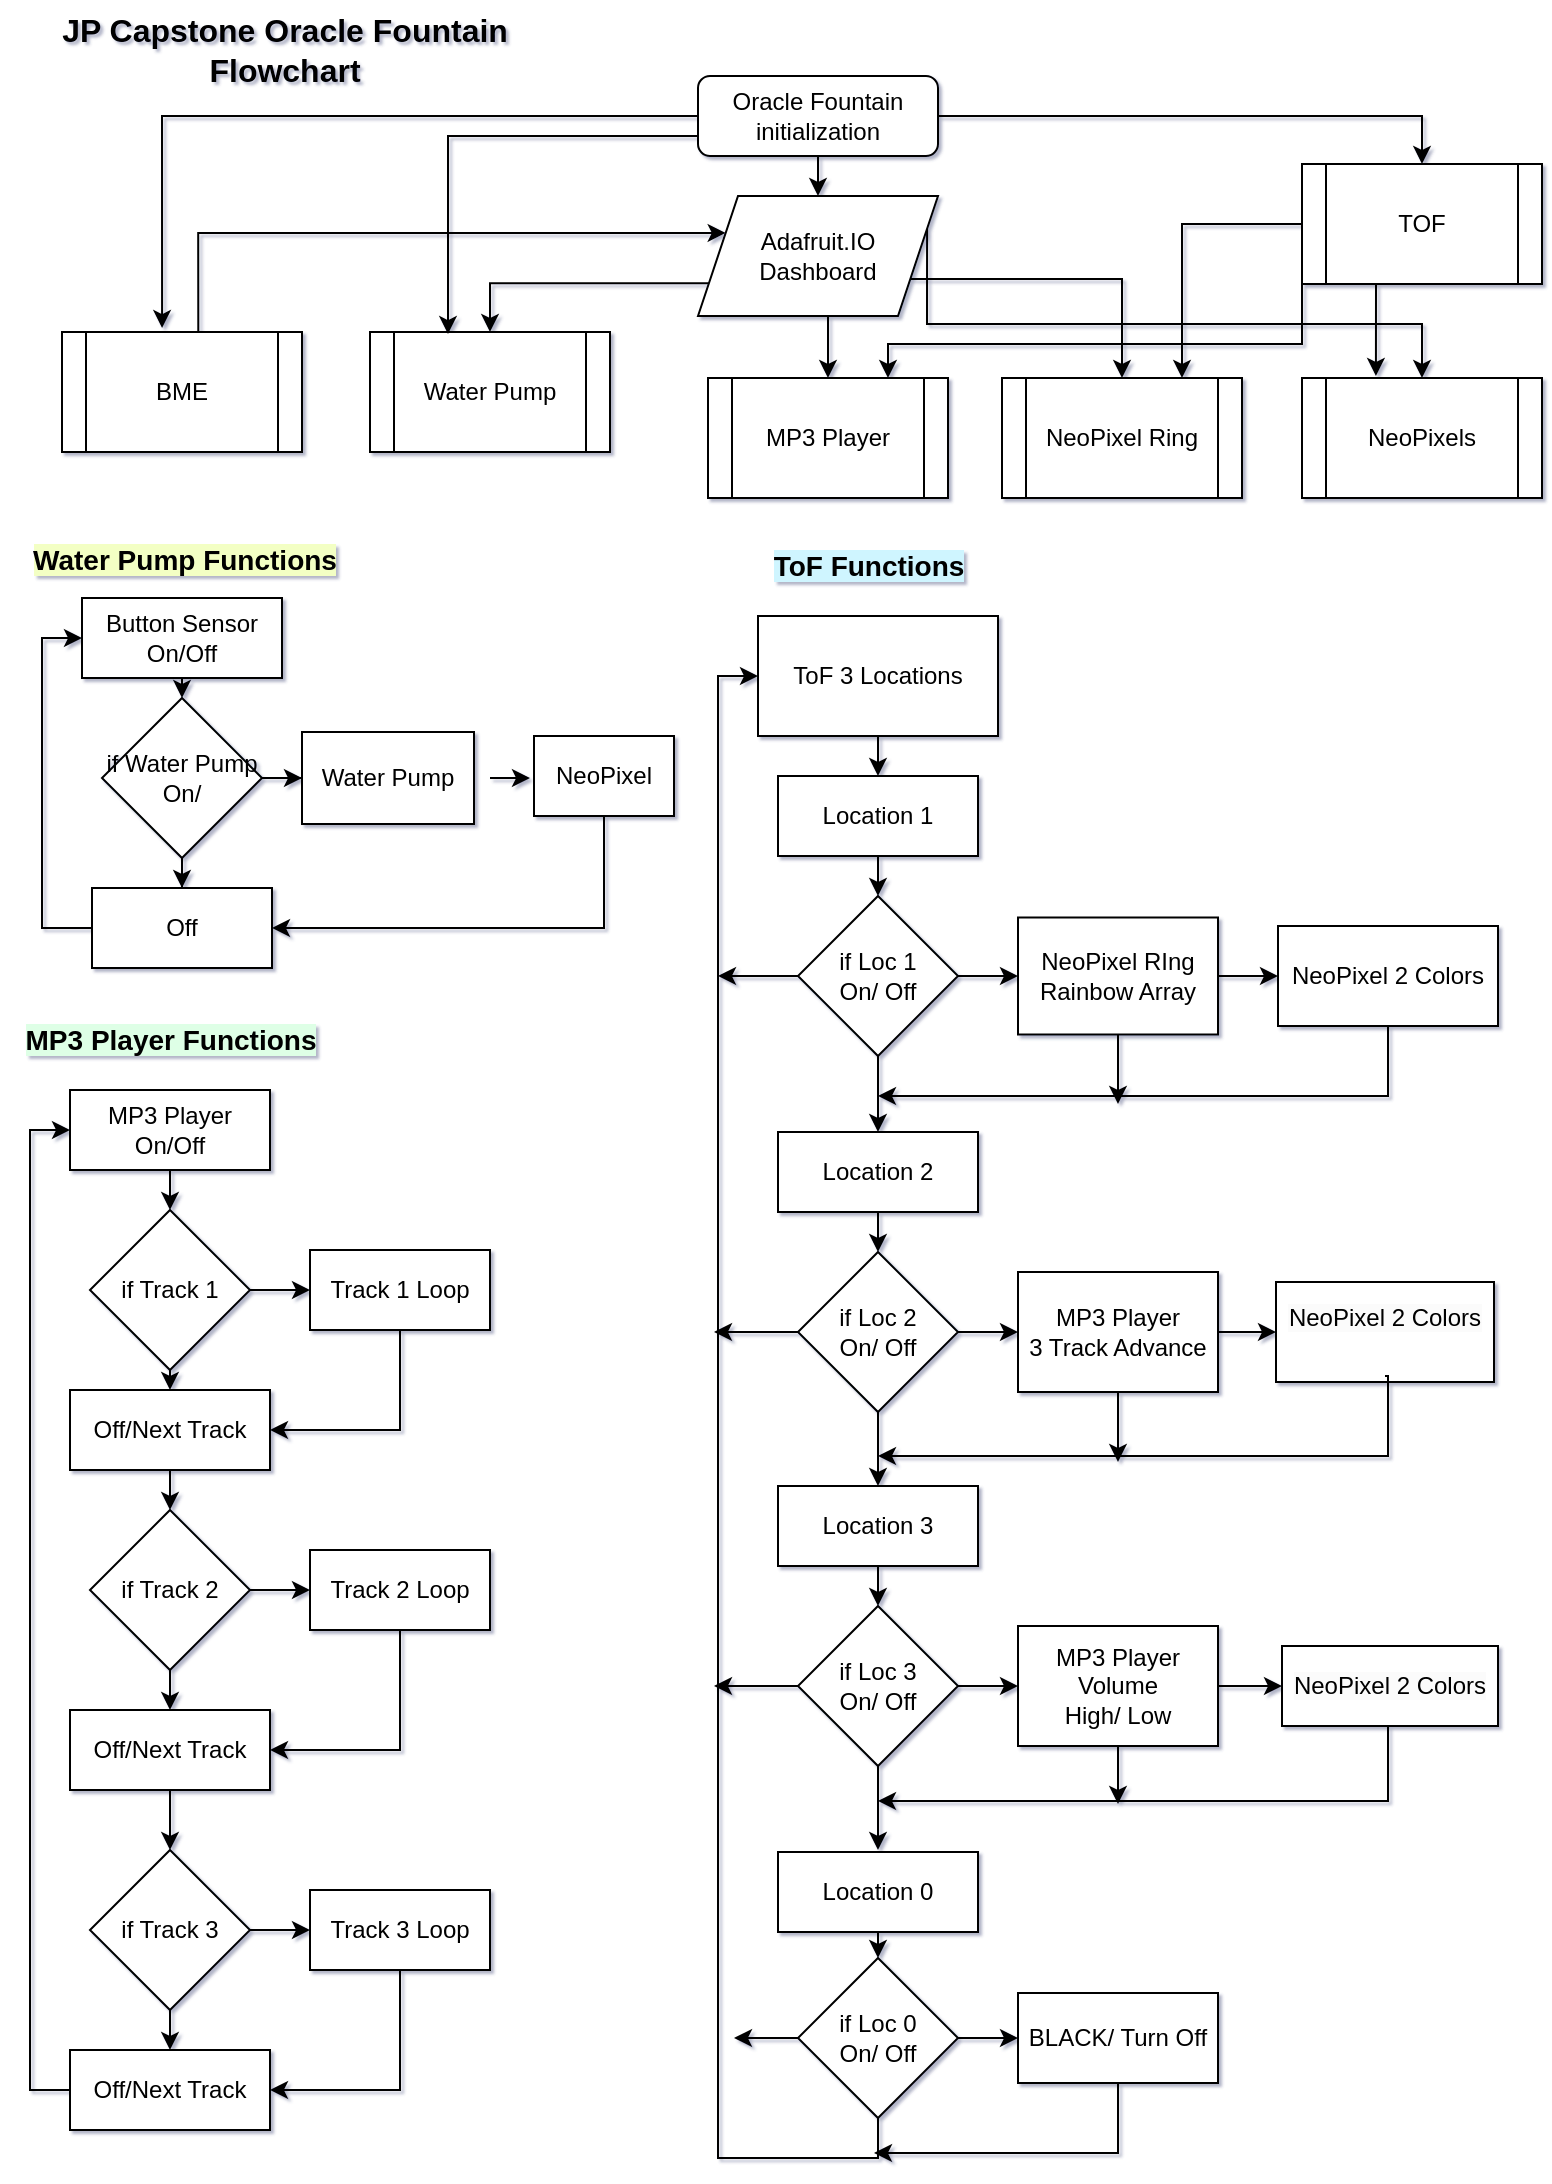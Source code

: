 <mxfile version="24.3.1" type="device">
  <diagram id="C5RBs43oDa-KdzZeNtuy" name="Page-1">
    <mxGraphModel dx="2924" dy="1132" grid="1" gridSize="10" guides="1" tooltips="1" connect="1" arrows="1" fold="1" page="1" pageScale="1" pageWidth="850" pageHeight="1100" background="#ffffff" math="0" shadow="1">
      <root>
        <mxCell id="WIyWlLk6GJQsqaUBKTNV-0" />
        <mxCell id="WIyWlLk6GJQsqaUBKTNV-1" parent="WIyWlLk6GJQsqaUBKTNV-0" />
        <mxCell id="zZXuxp5TPqjDqfFJJy-F-10" style="edgeStyle=orthogonalEdgeStyle;rounded=0;orthogonalLoop=1;jettySize=auto;html=1;exitX=0.5;exitY=1;exitDx=0;exitDy=0;entryX=0.5;entryY=0;entryDx=0;entryDy=0;" parent="WIyWlLk6GJQsqaUBKTNV-1" source="WIyWlLk6GJQsqaUBKTNV-3" target="zZXuxp5TPqjDqfFJJy-F-9" edge="1">
          <mxGeometry relative="1" as="geometry" />
        </mxCell>
        <mxCell id="zZXuxp5TPqjDqfFJJy-F-19" style="edgeStyle=orthogonalEdgeStyle;rounded=0;orthogonalLoop=1;jettySize=auto;html=1;exitX=1;exitY=0.5;exitDx=0;exitDy=0;entryX=0.5;entryY=0;entryDx=0;entryDy=0;" parent="WIyWlLk6GJQsqaUBKTNV-1" source="WIyWlLk6GJQsqaUBKTNV-3" target="zZXuxp5TPqjDqfFJJy-F-18" edge="1">
          <mxGeometry relative="1" as="geometry" />
        </mxCell>
        <mxCell id="WIyWlLk6GJQsqaUBKTNV-3" value="Oracle Fountain&lt;div&gt;initialization&lt;/div&gt;" style="rounded=1;whiteSpace=wrap;html=1;fontSize=12;glass=0;strokeWidth=1;shadow=0;" parent="WIyWlLk6GJQsqaUBKTNV-1" vertex="1">
          <mxGeometry x="-198" y="46" width="120" height="40" as="geometry" />
        </mxCell>
        <mxCell id="zZXuxp5TPqjDqfFJJy-F-0" value="BME" style="shape=process;whiteSpace=wrap;html=1;backgroundOutline=1;" parent="WIyWlLk6GJQsqaUBKTNV-1" vertex="1">
          <mxGeometry x="-516" y="174" width="120" height="60" as="geometry" />
        </mxCell>
        <mxCell id="zZXuxp5TPqjDqfFJJy-F-1" value="Water Pump" style="shape=process;whiteSpace=wrap;html=1;backgroundOutline=1;" parent="WIyWlLk6GJQsqaUBKTNV-1" vertex="1">
          <mxGeometry x="-362" y="174" width="120" height="60" as="geometry" />
        </mxCell>
        <mxCell id="zZXuxp5TPqjDqfFJJy-F-2" value="MP3 Player" style="shape=process;whiteSpace=wrap;html=1;backgroundOutline=1;" parent="WIyWlLk6GJQsqaUBKTNV-1" vertex="1">
          <mxGeometry x="-193" y="197" width="120" height="60" as="geometry" />
        </mxCell>
        <mxCell id="zZXuxp5TPqjDqfFJJy-F-3" value="NeoPixels" style="shape=process;whiteSpace=wrap;html=1;backgroundOutline=1;" parent="WIyWlLk6GJQsqaUBKTNV-1" vertex="1">
          <mxGeometry x="104" y="197" width="120" height="60" as="geometry" />
        </mxCell>
        <mxCell id="zZXuxp5TPqjDqfFJJy-F-27" style="edgeStyle=orthogonalEdgeStyle;rounded=0;orthogonalLoop=1;jettySize=auto;html=1;exitX=0;exitY=0.75;exitDx=0;exitDy=0;entryX=0.5;entryY=0;entryDx=0;entryDy=0;" parent="WIyWlLk6GJQsqaUBKTNV-1" source="zZXuxp5TPqjDqfFJJy-F-9" target="zZXuxp5TPqjDqfFJJy-F-1" edge="1">
          <mxGeometry relative="1" as="geometry" />
        </mxCell>
        <mxCell id="zZXuxp5TPqjDqfFJJy-F-28" style="edgeStyle=orthogonalEdgeStyle;rounded=0;orthogonalLoop=1;jettySize=auto;html=1;exitX=0.25;exitY=1;exitDx=0;exitDy=0;" parent="WIyWlLk6GJQsqaUBKTNV-1" source="zZXuxp5TPqjDqfFJJy-F-9" target="zZXuxp5TPqjDqfFJJy-F-2" edge="1">
          <mxGeometry relative="1" as="geometry">
            <Array as="points">
              <mxPoint x="-133" y="150" />
            </Array>
          </mxGeometry>
        </mxCell>
        <mxCell id="zZXuxp5TPqjDqfFJJy-F-41" style="edgeStyle=orthogonalEdgeStyle;rounded=0;orthogonalLoop=1;jettySize=auto;html=1;exitX=1;exitY=0.75;exitDx=0;exitDy=0;" parent="WIyWlLk6GJQsqaUBKTNV-1" source="zZXuxp5TPqjDqfFJJy-F-9" target="zZXuxp5TPqjDqfFJJy-F-26" edge="1">
          <mxGeometry relative="1" as="geometry">
            <Array as="points">
              <mxPoint x="14" y="148" />
            </Array>
          </mxGeometry>
        </mxCell>
        <mxCell id="57Am_mR-K1hhPAoeaSuD-19" style="edgeStyle=orthogonalEdgeStyle;rounded=0;orthogonalLoop=1;jettySize=auto;html=1;exitX=1;exitY=0.25;exitDx=0;exitDy=0;entryX=0.5;entryY=0;entryDx=0;entryDy=0;" parent="WIyWlLk6GJQsqaUBKTNV-1" source="zZXuxp5TPqjDqfFJJy-F-9" target="zZXuxp5TPqjDqfFJJy-F-3" edge="1">
          <mxGeometry relative="1" as="geometry">
            <Array as="points">
              <mxPoint x="-83" y="170" />
              <mxPoint x="164" y="170" />
            </Array>
          </mxGeometry>
        </mxCell>
        <mxCell id="zZXuxp5TPqjDqfFJJy-F-9" value="Adafruit.IO Dashboard" style="shape=parallelogram;perimeter=parallelogramPerimeter;whiteSpace=wrap;html=1;fixedSize=1;" parent="WIyWlLk6GJQsqaUBKTNV-1" vertex="1">
          <mxGeometry x="-198" y="106" width="120" height="60" as="geometry" />
        </mxCell>
        <mxCell id="zZXuxp5TPqjDqfFJJy-F-42" style="edgeStyle=orthogonalEdgeStyle;rounded=0;orthogonalLoop=1;jettySize=auto;html=1;exitX=0;exitY=0.5;exitDx=0;exitDy=0;entryX=0.75;entryY=0;entryDx=0;entryDy=0;" parent="WIyWlLk6GJQsqaUBKTNV-1" source="zZXuxp5TPqjDqfFJJy-F-18" target="zZXuxp5TPqjDqfFJJy-F-26" edge="1">
          <mxGeometry relative="1" as="geometry" />
        </mxCell>
        <mxCell id="zZXuxp5TPqjDqfFJJy-F-43" style="edgeStyle=orthogonalEdgeStyle;rounded=0;orthogonalLoop=1;jettySize=auto;html=1;exitX=0;exitY=0.75;exitDx=0;exitDy=0;entryX=0.75;entryY=0;entryDx=0;entryDy=0;" parent="WIyWlLk6GJQsqaUBKTNV-1" source="zZXuxp5TPqjDqfFJJy-F-18" target="zZXuxp5TPqjDqfFJJy-F-2" edge="1">
          <mxGeometry relative="1" as="geometry">
            <Array as="points">
              <mxPoint x="104" y="180" />
              <mxPoint x="-103" y="180" />
            </Array>
          </mxGeometry>
        </mxCell>
        <mxCell id="zZXuxp5TPqjDqfFJJy-F-18" value="TOF" style="shape=process;whiteSpace=wrap;html=1;backgroundOutline=1;" parent="WIyWlLk6GJQsqaUBKTNV-1" vertex="1">
          <mxGeometry x="104" y="90" width="120" height="60" as="geometry" />
        </mxCell>
        <mxCell id="zZXuxp5TPqjDqfFJJy-F-32" style="edgeStyle=orthogonalEdgeStyle;rounded=0;orthogonalLoop=1;jettySize=auto;html=1;exitX=0.5;exitY=1;exitDx=0;exitDy=0;" parent="WIyWlLk6GJQsqaUBKTNV-1" source="zZXuxp5TPqjDqfFJJy-F-25" target="zZXuxp5TPqjDqfFJJy-F-33" edge="1">
          <mxGeometry relative="1" as="geometry">
            <mxPoint x="-456" y="457" as="targetPoint" />
          </mxGeometry>
        </mxCell>
        <mxCell id="zZXuxp5TPqjDqfFJJy-F-25" value="if Water Pump On/" style="rhombus;whiteSpace=wrap;html=1;" parent="WIyWlLk6GJQsqaUBKTNV-1" vertex="1">
          <mxGeometry x="-496" y="357" width="80" height="80" as="geometry" />
        </mxCell>
        <mxCell id="zZXuxp5TPqjDqfFJJy-F-26" value="NeoPixel Ring" style="shape=process;whiteSpace=wrap;html=1;backgroundOutline=1;" parent="WIyWlLk6GJQsqaUBKTNV-1" vertex="1">
          <mxGeometry x="-46" y="197" width="120" height="60" as="geometry" />
        </mxCell>
        <mxCell id="zZXuxp5TPqjDqfFJJy-F-39" style="edgeStyle=orthogonalEdgeStyle;rounded=0;orthogonalLoop=1;jettySize=auto;html=1;exitX=0;exitY=0.5;exitDx=0;exitDy=0;entryX=0;entryY=0.5;entryDx=0;entryDy=0;" parent="WIyWlLk6GJQsqaUBKTNV-1" source="zZXuxp5TPqjDqfFJJy-F-33" target="zZXuxp5TPqjDqfFJJy-F-37" edge="1">
          <mxGeometry relative="1" as="geometry" />
        </mxCell>
        <mxCell id="zZXuxp5TPqjDqfFJJy-F-33" value="Off" style="rounded=0;whiteSpace=wrap;html=1;" parent="WIyWlLk6GJQsqaUBKTNV-1" vertex="1">
          <mxGeometry x="-501" y="452" width="90" height="40" as="geometry" />
        </mxCell>
        <mxCell id="zZXuxp5TPqjDqfFJJy-F-36" style="edgeStyle=orthogonalEdgeStyle;rounded=0;orthogonalLoop=1;jettySize=auto;html=1;exitX=0.5;exitY=1;exitDx=0;exitDy=0;entryX=1;entryY=0.5;entryDx=0;entryDy=0;" parent="WIyWlLk6GJQsqaUBKTNV-1" source="zZXuxp5TPqjDqfFJJy-F-35" target="zZXuxp5TPqjDqfFJJy-F-33" edge="1">
          <mxGeometry relative="1" as="geometry" />
        </mxCell>
        <mxCell id="zZXuxp5TPqjDqfFJJy-F-35" value="NeoPixel" style="rounded=0;whiteSpace=wrap;html=1;" parent="WIyWlLk6GJQsqaUBKTNV-1" vertex="1">
          <mxGeometry x="-280" y="376" width="70" height="40" as="geometry" />
        </mxCell>
        <mxCell id="zZXuxp5TPqjDqfFJJy-F-38" style="edgeStyle=orthogonalEdgeStyle;rounded=0;orthogonalLoop=1;jettySize=auto;html=1;exitX=0.5;exitY=1;exitDx=0;exitDy=0;entryX=0.5;entryY=0;entryDx=0;entryDy=0;" parent="WIyWlLk6GJQsqaUBKTNV-1" source="zZXuxp5TPqjDqfFJJy-F-37" target="zZXuxp5TPqjDqfFJJy-F-25" edge="1">
          <mxGeometry relative="1" as="geometry" />
        </mxCell>
        <mxCell id="zZXuxp5TPqjDqfFJJy-F-37" value="Button Sensor&lt;div&gt;On/Off&lt;/div&gt;" style="rounded=0;whiteSpace=wrap;html=1;" parent="WIyWlLk6GJQsqaUBKTNV-1" vertex="1">
          <mxGeometry x="-506" y="307" width="100" height="40" as="geometry" />
        </mxCell>
        <mxCell id="zZXuxp5TPqjDqfFJJy-F-40" style="edgeStyle=orthogonalEdgeStyle;rounded=0;orthogonalLoop=1;jettySize=auto;html=1;exitX=0.75;exitY=1;exitDx=0;exitDy=0;entryX=0.308;entryY=-0.017;entryDx=0;entryDy=0;entryPerimeter=0;" parent="WIyWlLk6GJQsqaUBKTNV-1" source="zZXuxp5TPqjDqfFJJy-F-18" target="zZXuxp5TPqjDqfFJJy-F-3" edge="1">
          <mxGeometry relative="1" as="geometry">
            <Array as="points">
              <mxPoint x="141" y="150" />
            </Array>
          </mxGeometry>
        </mxCell>
        <mxCell id="zZXuxp5TPqjDqfFJJy-F-52" style="edgeStyle=orthogonalEdgeStyle;rounded=0;orthogonalLoop=1;jettySize=auto;html=1;exitX=0.5;exitY=1;exitDx=0;exitDy=0;entryX=0.5;entryY=0;entryDx=0;entryDy=0;" parent="WIyWlLk6GJQsqaUBKTNV-1" source="zZXuxp5TPqjDqfFJJy-F-44" target="zZXuxp5TPqjDqfFJJy-F-45" edge="1">
          <mxGeometry relative="1" as="geometry" />
        </mxCell>
        <mxCell id="zZXuxp5TPqjDqfFJJy-F-44" value="MP3 Player&lt;div&gt;On/Off&lt;/div&gt;" style="rounded=0;whiteSpace=wrap;html=1;" parent="WIyWlLk6GJQsqaUBKTNV-1" vertex="1">
          <mxGeometry x="-512" y="553" width="100" height="40" as="geometry" />
        </mxCell>
        <mxCell id="zZXuxp5TPqjDqfFJJy-F-53" style="edgeStyle=orthogonalEdgeStyle;rounded=0;orthogonalLoop=1;jettySize=auto;html=1;exitX=1;exitY=0.5;exitDx=0;exitDy=0;entryX=0;entryY=0.5;entryDx=0;entryDy=0;" parent="WIyWlLk6GJQsqaUBKTNV-1" source="zZXuxp5TPqjDqfFJJy-F-45" target="zZXuxp5TPqjDqfFJJy-F-47" edge="1">
          <mxGeometry relative="1" as="geometry" />
        </mxCell>
        <mxCell id="zZXuxp5TPqjDqfFJJy-F-55" style="edgeStyle=orthogonalEdgeStyle;rounded=0;orthogonalLoop=1;jettySize=auto;html=1;exitX=0.5;exitY=1;exitDx=0;exitDy=0;entryX=0.5;entryY=0;entryDx=0;entryDy=0;" parent="WIyWlLk6GJQsqaUBKTNV-1" source="zZXuxp5TPqjDqfFJJy-F-45" target="zZXuxp5TPqjDqfFJJy-F-50" edge="1">
          <mxGeometry relative="1" as="geometry" />
        </mxCell>
        <mxCell id="zZXuxp5TPqjDqfFJJy-F-45" value="if Track 1" style="rhombus;whiteSpace=wrap;html=1;" parent="WIyWlLk6GJQsqaUBKTNV-1" vertex="1">
          <mxGeometry x="-502" y="613" width="80" height="80" as="geometry" />
        </mxCell>
        <mxCell id="zZXuxp5TPqjDqfFJJy-F-54" style="edgeStyle=orthogonalEdgeStyle;rounded=0;orthogonalLoop=1;jettySize=auto;html=1;exitX=0.5;exitY=1;exitDx=0;exitDy=0;entryX=1;entryY=0.5;entryDx=0;entryDy=0;" parent="WIyWlLk6GJQsqaUBKTNV-1" source="zZXuxp5TPqjDqfFJJy-F-47" target="zZXuxp5TPqjDqfFJJy-F-50" edge="1">
          <mxGeometry relative="1" as="geometry" />
        </mxCell>
        <mxCell id="zZXuxp5TPqjDqfFJJy-F-47" value="Track 1 Loop" style="rounded=0;whiteSpace=wrap;html=1;" parent="WIyWlLk6GJQsqaUBKTNV-1" vertex="1">
          <mxGeometry x="-392" y="633" width="90" height="40" as="geometry" />
        </mxCell>
        <mxCell id="zZXuxp5TPqjDqfFJJy-F-57" style="edgeStyle=orthogonalEdgeStyle;rounded=0;orthogonalLoop=1;jettySize=auto;html=1;exitX=1;exitY=0.5;exitDx=0;exitDy=0;entryX=0;entryY=0.5;entryDx=0;entryDy=0;" parent="WIyWlLk6GJQsqaUBKTNV-1" source="zZXuxp5TPqjDqfFJJy-F-48" target="zZXuxp5TPqjDqfFJJy-F-49" edge="1">
          <mxGeometry relative="1" as="geometry" />
        </mxCell>
        <mxCell id="zZXuxp5TPqjDqfFJJy-F-59" style="edgeStyle=orthogonalEdgeStyle;rounded=0;orthogonalLoop=1;jettySize=auto;html=1;exitX=0.5;exitY=1;exitDx=0;exitDy=0;entryX=0.5;entryY=0;entryDx=0;entryDy=0;" parent="WIyWlLk6GJQsqaUBKTNV-1" source="zZXuxp5TPqjDqfFJJy-F-48" target="zZXuxp5TPqjDqfFJJy-F-51" edge="1">
          <mxGeometry relative="1" as="geometry" />
        </mxCell>
        <mxCell id="zZXuxp5TPqjDqfFJJy-F-48" value="if Track 2" style="rhombus;whiteSpace=wrap;html=1;" parent="WIyWlLk6GJQsqaUBKTNV-1" vertex="1">
          <mxGeometry x="-502" y="763" width="80" height="80" as="geometry" />
        </mxCell>
        <mxCell id="zZXuxp5TPqjDqfFJJy-F-58" style="edgeStyle=orthogonalEdgeStyle;rounded=0;orthogonalLoop=1;jettySize=auto;html=1;exitX=0.5;exitY=1;exitDx=0;exitDy=0;entryX=1;entryY=0.5;entryDx=0;entryDy=0;" parent="WIyWlLk6GJQsqaUBKTNV-1" source="zZXuxp5TPqjDqfFJJy-F-49" target="zZXuxp5TPqjDqfFJJy-F-51" edge="1">
          <mxGeometry relative="1" as="geometry" />
        </mxCell>
        <mxCell id="zZXuxp5TPqjDqfFJJy-F-49" value="Track 2 Loop" style="rounded=0;whiteSpace=wrap;html=1;" parent="WIyWlLk6GJQsqaUBKTNV-1" vertex="1">
          <mxGeometry x="-392" y="783" width="90" height="40" as="geometry" />
        </mxCell>
        <mxCell id="zZXuxp5TPqjDqfFJJy-F-56" style="edgeStyle=orthogonalEdgeStyle;rounded=0;orthogonalLoop=1;jettySize=auto;html=1;exitX=0.5;exitY=1;exitDx=0;exitDy=0;entryX=0.5;entryY=0;entryDx=0;entryDy=0;" parent="WIyWlLk6GJQsqaUBKTNV-1" source="zZXuxp5TPqjDqfFJJy-F-50" target="zZXuxp5TPqjDqfFJJy-F-48" edge="1">
          <mxGeometry relative="1" as="geometry" />
        </mxCell>
        <mxCell id="zZXuxp5TPqjDqfFJJy-F-50" value="Off/Next Track" style="rounded=0;whiteSpace=wrap;html=1;" parent="WIyWlLk6GJQsqaUBKTNV-1" vertex="1">
          <mxGeometry x="-512" y="703" width="100" height="40" as="geometry" />
        </mxCell>
        <mxCell id="zZXuxp5TPqjDqfFJJy-F-67" style="edgeStyle=orthogonalEdgeStyle;rounded=0;orthogonalLoop=1;jettySize=auto;html=1;exitX=0.5;exitY=1;exitDx=0;exitDy=0;entryX=0.5;entryY=0;entryDx=0;entryDy=0;" parent="WIyWlLk6GJQsqaUBKTNV-1" source="zZXuxp5TPqjDqfFJJy-F-51" target="zZXuxp5TPqjDqfFJJy-F-65" edge="1">
          <mxGeometry relative="1" as="geometry" />
        </mxCell>
        <mxCell id="zZXuxp5TPqjDqfFJJy-F-51" value="Off/Next Track" style="rounded=0;whiteSpace=wrap;html=1;" parent="WIyWlLk6GJQsqaUBKTNV-1" vertex="1">
          <mxGeometry x="-512" y="863" width="100" height="40" as="geometry" />
        </mxCell>
        <mxCell id="zZXuxp5TPqjDqfFJJy-F-60" style="edgeStyle=orthogonalEdgeStyle;rounded=0;orthogonalLoop=1;jettySize=auto;html=1;exitX=1;exitY=0.5;exitDx=0;exitDy=0;entryX=0;entryY=0.5;entryDx=0;entryDy=0;" parent="WIyWlLk6GJQsqaUBKTNV-1" source="zZXuxp5TPqjDqfFJJy-F-65" target="zZXuxp5TPqjDqfFJJy-F-63" edge="1">
          <mxGeometry relative="1" as="geometry" />
        </mxCell>
        <mxCell id="zZXuxp5TPqjDqfFJJy-F-61" style="edgeStyle=orthogonalEdgeStyle;rounded=0;orthogonalLoop=1;jettySize=auto;html=1;exitX=0.5;exitY=1;exitDx=0;exitDy=0;entryX=0.5;entryY=0;entryDx=0;entryDy=0;" parent="WIyWlLk6GJQsqaUBKTNV-1" source="zZXuxp5TPqjDqfFJJy-F-65" target="zZXuxp5TPqjDqfFJJy-F-64" edge="1">
          <mxGeometry relative="1" as="geometry" />
        </mxCell>
        <mxCell id="zZXuxp5TPqjDqfFJJy-F-62" style="edgeStyle=orthogonalEdgeStyle;rounded=0;orthogonalLoop=1;jettySize=auto;html=1;exitX=0.5;exitY=1;exitDx=0;exitDy=0;entryX=1;entryY=0.5;entryDx=0;entryDy=0;" parent="WIyWlLk6GJQsqaUBKTNV-1" source="zZXuxp5TPqjDqfFJJy-F-63" target="zZXuxp5TPqjDqfFJJy-F-64" edge="1">
          <mxGeometry relative="1" as="geometry" />
        </mxCell>
        <mxCell id="zZXuxp5TPqjDqfFJJy-F-63" value="Track 3 Loop" style="rounded=0;whiteSpace=wrap;html=1;" parent="WIyWlLk6GJQsqaUBKTNV-1" vertex="1">
          <mxGeometry x="-392" y="953" width="90" height="40" as="geometry" />
        </mxCell>
        <mxCell id="zZXuxp5TPqjDqfFJJy-F-68" style="edgeStyle=orthogonalEdgeStyle;rounded=0;orthogonalLoop=1;jettySize=auto;html=1;exitX=0;exitY=0.5;exitDx=0;exitDy=0;entryX=0;entryY=0.5;entryDx=0;entryDy=0;" parent="WIyWlLk6GJQsqaUBKTNV-1" source="zZXuxp5TPqjDqfFJJy-F-64" target="zZXuxp5TPqjDqfFJJy-F-44" edge="1">
          <mxGeometry relative="1" as="geometry" />
        </mxCell>
        <mxCell id="zZXuxp5TPqjDqfFJJy-F-64" value="Off/Next Track" style="rounded=0;whiteSpace=wrap;html=1;" parent="WIyWlLk6GJQsqaUBKTNV-1" vertex="1">
          <mxGeometry x="-512" y="1033" width="100" height="40" as="geometry" />
        </mxCell>
        <mxCell id="zZXuxp5TPqjDqfFJJy-F-65" value="if Track 3" style="rhombus;whiteSpace=wrap;html=1;" parent="WIyWlLk6GJQsqaUBKTNV-1" vertex="1">
          <mxGeometry x="-502" y="933" width="80" height="80" as="geometry" />
        </mxCell>
        <mxCell id="zZXuxp5TPqjDqfFJJy-F-73" style="edgeStyle=orthogonalEdgeStyle;rounded=0;orthogonalLoop=1;jettySize=auto;html=1;exitX=0.5;exitY=1;exitDx=0;exitDy=0;entryX=0.5;entryY=0;entryDx=0;entryDy=0;" parent="WIyWlLk6GJQsqaUBKTNV-1" source="zZXuxp5TPqjDqfFJJy-F-69" target="zZXuxp5TPqjDqfFJJy-F-71" edge="1">
          <mxGeometry relative="1" as="geometry" />
        </mxCell>
        <mxCell id="zZXuxp5TPqjDqfFJJy-F-69" value="ToF 3 Locations" style="rounded=0;whiteSpace=wrap;html=1;" parent="WIyWlLk6GJQsqaUBKTNV-1" vertex="1">
          <mxGeometry x="-168" y="316" width="120" height="60" as="geometry" />
        </mxCell>
        <mxCell id="zZXuxp5TPqjDqfFJJy-F-75" style="edgeStyle=orthogonalEdgeStyle;rounded=0;orthogonalLoop=1;jettySize=auto;html=1;entryX=0;entryY=0.5;entryDx=0;entryDy=0;" parent="WIyWlLk6GJQsqaUBKTNV-1" source="zZXuxp5TPqjDqfFJJy-F-70" target="zZXuxp5TPqjDqfFJJy-F-72" edge="1">
          <mxGeometry relative="1" as="geometry" />
        </mxCell>
        <mxCell id="zZXuxp5TPqjDqfFJJy-F-81" style="edgeStyle=orthogonalEdgeStyle;rounded=0;orthogonalLoop=1;jettySize=auto;html=1;exitX=0.5;exitY=1;exitDx=0;exitDy=0;entryX=0.5;entryY=0;entryDx=0;entryDy=0;" parent="WIyWlLk6GJQsqaUBKTNV-1" source="zZXuxp5TPqjDqfFJJy-F-70" target="zZXuxp5TPqjDqfFJJy-F-79" edge="1">
          <mxGeometry relative="1" as="geometry" />
        </mxCell>
        <mxCell id="zZXuxp5TPqjDqfFJJy-F-115" style="edgeStyle=orthogonalEdgeStyle;rounded=0;orthogonalLoop=1;jettySize=auto;html=1;exitX=0;exitY=0.5;exitDx=0;exitDy=0;" parent="WIyWlLk6GJQsqaUBKTNV-1" source="zZXuxp5TPqjDqfFJJy-F-70" edge="1">
          <mxGeometry relative="1" as="geometry">
            <mxPoint x="-188" y="496" as="targetPoint" />
          </mxGeometry>
        </mxCell>
        <mxCell id="zZXuxp5TPqjDqfFJJy-F-70" value="if Loc 1&lt;div&gt;On/ Off&lt;/div&gt;" style="rhombus;whiteSpace=wrap;html=1;" parent="WIyWlLk6GJQsqaUBKTNV-1" vertex="1">
          <mxGeometry x="-148" y="456" width="80" height="80" as="geometry" />
        </mxCell>
        <mxCell id="zZXuxp5TPqjDqfFJJy-F-74" style="edgeStyle=orthogonalEdgeStyle;rounded=0;orthogonalLoop=1;jettySize=auto;html=1;exitX=0.5;exitY=1;exitDx=0;exitDy=0;entryX=0.5;entryY=0;entryDx=0;entryDy=0;" parent="WIyWlLk6GJQsqaUBKTNV-1" source="zZXuxp5TPqjDqfFJJy-F-71" target="zZXuxp5TPqjDqfFJJy-F-70" edge="1">
          <mxGeometry relative="1" as="geometry" />
        </mxCell>
        <mxCell id="zZXuxp5TPqjDqfFJJy-F-71" value="Location 1" style="rounded=0;whiteSpace=wrap;html=1;" parent="WIyWlLk6GJQsqaUBKTNV-1" vertex="1">
          <mxGeometry x="-158" y="396" width="100" height="40" as="geometry" />
        </mxCell>
        <mxCell id="zZXuxp5TPqjDqfFJJy-F-88" style="edgeStyle=orthogonalEdgeStyle;rounded=0;orthogonalLoop=1;jettySize=auto;html=1;exitX=1;exitY=0.5;exitDx=0;exitDy=0;entryX=0;entryY=0.5;entryDx=0;entryDy=0;" parent="WIyWlLk6GJQsqaUBKTNV-1" source="zZXuxp5TPqjDqfFJJy-F-72" target="zZXuxp5TPqjDqfFJJy-F-87" edge="1">
          <mxGeometry relative="1" as="geometry" />
        </mxCell>
        <mxCell id="57Am_mR-K1hhPAoeaSuD-33" style="edgeStyle=orthogonalEdgeStyle;rounded=0;orthogonalLoop=1;jettySize=auto;html=1;exitX=0.5;exitY=1;exitDx=0;exitDy=0;" parent="WIyWlLk6GJQsqaUBKTNV-1" source="zZXuxp5TPqjDqfFJJy-F-72" edge="1">
          <mxGeometry relative="1" as="geometry">
            <mxPoint x="12" y="560" as="targetPoint" />
          </mxGeometry>
        </mxCell>
        <mxCell id="zZXuxp5TPqjDqfFJJy-F-72" value="NeoPixel RIng&lt;div&gt;Rainbow Array&lt;/div&gt;" style="rounded=0;whiteSpace=wrap;html=1;" parent="WIyWlLk6GJQsqaUBKTNV-1" vertex="1">
          <mxGeometry x="-38" y="466.75" width="100" height="58.5" as="geometry" />
        </mxCell>
        <mxCell id="zZXuxp5TPqjDqfFJJy-F-76" style="edgeStyle=orthogonalEdgeStyle;rounded=0;orthogonalLoop=1;jettySize=auto;html=1;entryX=0;entryY=0.5;entryDx=0;entryDy=0;" parent="WIyWlLk6GJQsqaUBKTNV-1" source="zZXuxp5TPqjDqfFJJy-F-77" target="zZXuxp5TPqjDqfFJJy-F-80" edge="1">
          <mxGeometry relative="1" as="geometry" />
        </mxCell>
        <mxCell id="zZXuxp5TPqjDqfFJJy-F-93" style="edgeStyle=orthogonalEdgeStyle;rounded=0;orthogonalLoop=1;jettySize=auto;html=1;exitX=0.5;exitY=1;exitDx=0;exitDy=0;entryX=0.5;entryY=0;entryDx=0;entryDy=0;" parent="WIyWlLk6GJQsqaUBKTNV-1" source="zZXuxp5TPqjDqfFJJy-F-77" target="zZXuxp5TPqjDqfFJJy-F-85" edge="1">
          <mxGeometry relative="1" as="geometry" />
        </mxCell>
        <mxCell id="57Am_mR-K1hhPAoeaSuD-5" style="edgeStyle=orthogonalEdgeStyle;rounded=0;orthogonalLoop=1;jettySize=auto;html=1;exitX=0;exitY=0.5;exitDx=0;exitDy=0;" parent="WIyWlLk6GJQsqaUBKTNV-1" source="zZXuxp5TPqjDqfFJJy-F-77" edge="1">
          <mxGeometry relative="1" as="geometry">
            <mxPoint x="-190" y="674" as="targetPoint" />
          </mxGeometry>
        </mxCell>
        <mxCell id="zZXuxp5TPqjDqfFJJy-F-77" value="if Loc 2&lt;div&gt;On/ Off&lt;/div&gt;" style="rhombus;whiteSpace=wrap;html=1;" parent="WIyWlLk6GJQsqaUBKTNV-1" vertex="1">
          <mxGeometry x="-148" y="634" width="80" height="80" as="geometry" />
        </mxCell>
        <mxCell id="zZXuxp5TPqjDqfFJJy-F-78" style="edgeStyle=orthogonalEdgeStyle;rounded=0;orthogonalLoop=1;jettySize=auto;html=1;exitX=0.5;exitY=1;exitDx=0;exitDy=0;entryX=0.5;entryY=0;entryDx=0;entryDy=0;" parent="WIyWlLk6GJQsqaUBKTNV-1" source="zZXuxp5TPqjDqfFJJy-F-79" target="zZXuxp5TPqjDqfFJJy-F-77" edge="1">
          <mxGeometry relative="1" as="geometry" />
        </mxCell>
        <mxCell id="zZXuxp5TPqjDqfFJJy-F-79" value="Location 2" style="rounded=0;whiteSpace=wrap;html=1;" parent="WIyWlLk6GJQsqaUBKTNV-1" vertex="1">
          <mxGeometry x="-158" y="574" width="100" height="40" as="geometry" />
        </mxCell>
        <mxCell id="zZXuxp5TPqjDqfFJJy-F-92" style="edgeStyle=orthogonalEdgeStyle;rounded=0;orthogonalLoop=1;jettySize=auto;html=1;exitX=1;exitY=0.5;exitDx=0;exitDy=0;entryX=0;entryY=0.5;entryDx=0;entryDy=0;" parent="WIyWlLk6GJQsqaUBKTNV-1" source="zZXuxp5TPqjDqfFJJy-F-80" target="zZXuxp5TPqjDqfFJJy-F-91" edge="1">
          <mxGeometry relative="1" as="geometry" />
        </mxCell>
        <mxCell id="57Am_mR-K1hhPAoeaSuD-34" style="edgeStyle=orthogonalEdgeStyle;rounded=0;orthogonalLoop=1;jettySize=auto;html=1;exitX=0.5;exitY=1;exitDx=0;exitDy=0;" parent="WIyWlLk6GJQsqaUBKTNV-1" edge="1">
          <mxGeometry relative="1" as="geometry">
            <mxPoint x="12" y="739" as="targetPoint" />
            <mxPoint x="12" y="703" as="sourcePoint" />
          </mxGeometry>
        </mxCell>
        <mxCell id="zZXuxp5TPqjDqfFJJy-F-80" value="MP3 Player&lt;div&gt;3 Track Advance&lt;/div&gt;" style="rounded=0;whiteSpace=wrap;html=1;" parent="WIyWlLk6GJQsqaUBKTNV-1" vertex="1">
          <mxGeometry x="-38" y="644" width="100" height="60" as="geometry" />
        </mxCell>
        <mxCell id="zZXuxp5TPqjDqfFJJy-F-82" style="edgeStyle=orthogonalEdgeStyle;rounded=0;orthogonalLoop=1;jettySize=auto;html=1;entryX=0;entryY=0.5;entryDx=0;entryDy=0;" parent="WIyWlLk6GJQsqaUBKTNV-1" source="zZXuxp5TPqjDqfFJJy-F-83" target="zZXuxp5TPqjDqfFJJy-F-86" edge="1">
          <mxGeometry relative="1" as="geometry" />
        </mxCell>
        <mxCell id="57Am_mR-K1hhPAoeaSuD-6" style="edgeStyle=orthogonalEdgeStyle;rounded=0;orthogonalLoop=1;jettySize=auto;html=1;exitX=0.5;exitY=1;exitDx=0;exitDy=0;" parent="WIyWlLk6GJQsqaUBKTNV-1" source="zZXuxp5TPqjDqfFJJy-F-83" edge="1">
          <mxGeometry relative="1" as="geometry">
            <mxPoint x="-108" y="933" as="targetPoint" />
          </mxGeometry>
        </mxCell>
        <mxCell id="57Am_mR-K1hhPAoeaSuD-10" style="edgeStyle=orthogonalEdgeStyle;rounded=0;orthogonalLoop=1;jettySize=auto;html=1;exitX=0;exitY=0.5;exitDx=0;exitDy=0;" parent="WIyWlLk6GJQsqaUBKTNV-1" source="zZXuxp5TPqjDqfFJJy-F-83" edge="1">
          <mxGeometry relative="1" as="geometry">
            <mxPoint x="-190" y="851" as="targetPoint" />
          </mxGeometry>
        </mxCell>
        <mxCell id="zZXuxp5TPqjDqfFJJy-F-83" value="if Loc 3&lt;div&gt;On/ Off&lt;/div&gt;" style="rhombus;whiteSpace=wrap;html=1;" parent="WIyWlLk6GJQsqaUBKTNV-1" vertex="1">
          <mxGeometry x="-148" y="811" width="80" height="80" as="geometry" />
        </mxCell>
        <mxCell id="zZXuxp5TPqjDqfFJJy-F-84" style="edgeStyle=orthogonalEdgeStyle;rounded=0;orthogonalLoop=1;jettySize=auto;html=1;exitX=0.5;exitY=1;exitDx=0;exitDy=0;entryX=0.5;entryY=0;entryDx=0;entryDy=0;" parent="WIyWlLk6GJQsqaUBKTNV-1" source="zZXuxp5TPqjDqfFJJy-F-85" target="zZXuxp5TPqjDqfFJJy-F-83" edge="1">
          <mxGeometry relative="1" as="geometry" />
        </mxCell>
        <mxCell id="zZXuxp5TPqjDqfFJJy-F-85" value="Location 3" style="rounded=0;whiteSpace=wrap;html=1;" parent="WIyWlLk6GJQsqaUBKTNV-1" vertex="1">
          <mxGeometry x="-158" y="751" width="100" height="40" as="geometry" />
        </mxCell>
        <mxCell id="zZXuxp5TPqjDqfFJJy-F-114" style="edgeStyle=orthogonalEdgeStyle;rounded=0;orthogonalLoop=1;jettySize=auto;html=1;exitX=1;exitY=0.5;exitDx=0;exitDy=0;entryX=0;entryY=0.5;entryDx=0;entryDy=0;" parent="WIyWlLk6GJQsqaUBKTNV-1" source="zZXuxp5TPqjDqfFJJy-F-86" target="zZXuxp5TPqjDqfFJJy-F-94" edge="1">
          <mxGeometry relative="1" as="geometry" />
        </mxCell>
        <mxCell id="57Am_mR-K1hhPAoeaSuD-35" style="edgeStyle=orthogonalEdgeStyle;rounded=0;orthogonalLoop=1;jettySize=auto;html=1;exitX=0.5;exitY=1;exitDx=0;exitDy=0;" parent="WIyWlLk6GJQsqaUBKTNV-1" source="zZXuxp5TPqjDqfFJJy-F-86" edge="1">
          <mxGeometry relative="1" as="geometry">
            <mxPoint x="12" y="910" as="targetPoint" />
          </mxGeometry>
        </mxCell>
        <mxCell id="zZXuxp5TPqjDqfFJJy-F-86" value="MP3 Player Volume&lt;div&gt;High/ Low&lt;/div&gt;" style="rounded=0;whiteSpace=wrap;html=1;" parent="WIyWlLk6GJQsqaUBKTNV-1" vertex="1">
          <mxGeometry x="-38" y="821" width="100" height="60" as="geometry" />
        </mxCell>
        <mxCell id="zZXuxp5TPqjDqfFJJy-F-95" style="edgeStyle=orthogonalEdgeStyle;rounded=0;orthogonalLoop=1;jettySize=auto;html=1;exitX=0.5;exitY=1;exitDx=0;exitDy=0;" parent="WIyWlLk6GJQsqaUBKTNV-1" source="zZXuxp5TPqjDqfFJJy-F-87" edge="1">
          <mxGeometry relative="1" as="geometry">
            <mxPoint x="-108" y="556" as="targetPoint" />
            <Array as="points">
              <mxPoint x="147" y="556" />
            </Array>
          </mxGeometry>
        </mxCell>
        <mxCell id="zZXuxp5TPqjDqfFJJy-F-87" value="NeoPixel 2 Colors" style="rounded=0;whiteSpace=wrap;html=1;" parent="WIyWlLk6GJQsqaUBKTNV-1" vertex="1">
          <mxGeometry x="92" y="471" width="110" height="50" as="geometry" />
        </mxCell>
        <mxCell id="zZXuxp5TPqjDqfFJJy-F-91" value="&#xa;&lt;span style=&quot;color: rgb(0, 0, 0); font-family: Helvetica; font-size: 12px; font-style: normal; font-variant-ligatures: normal; font-variant-caps: normal; font-weight: 400; letter-spacing: normal; orphans: 2; text-align: center; text-indent: 0px; text-transform: none; widows: 2; word-spacing: 0px; -webkit-text-stroke-width: 0px; white-space: normal; background-color: rgb(251, 251, 251); text-decoration-thickness: initial; text-decoration-style: initial; text-decoration-color: initial; display: inline !important; float: none;&quot;&gt;NeoPixel 2 Colors&lt;/span&gt;&#xa;&#xa;" style="rounded=0;whiteSpace=wrap;html=1;" parent="WIyWlLk6GJQsqaUBKTNV-1" vertex="1">
          <mxGeometry x="91" y="649" width="109" height="50" as="geometry" />
        </mxCell>
        <mxCell id="zZXuxp5TPqjDqfFJJy-F-94" value="&#xa;&lt;br style=&quot;forced-color-adjust: none; color: rgb(0, 0, 0); font-family: Helvetica; font-size: 12px; font-style: normal; font-variant-ligatures: normal; font-variant-caps: normal; font-weight: 400; letter-spacing: normal; orphans: 2; text-align: center; text-indent: 0px; text-transform: none; widows: 2; word-spacing: 0px; -webkit-text-stroke-width: 0px; white-space: normal; background-color: rgb(251, 251, 251); text-decoration-thickness: initial; text-decoration-style: initial; text-decoration-color: initial;&quot;&gt;&lt;span style=&quot;forced-color-adjust: none; color: rgb(0, 0, 0); font-family: Helvetica; font-size: 12px; font-style: normal; font-variant-ligatures: normal; font-variant-caps: normal; font-weight: 400; letter-spacing: normal; orphans: 2; text-align: center; text-indent: 0px; text-transform: none; widows: 2; word-spacing: 0px; -webkit-text-stroke-width: 0px; white-space: normal; text-decoration-thickness: initial; text-decoration-style: initial; text-decoration-color: initial; background-color: rgb(251, 251, 251); float: none; display: inline !important;&quot;&gt;NeoPixel 2 Colors&lt;/span&gt;&lt;br style=&quot;forced-color-adjust: none; color: rgb(0, 0, 0); font-family: Helvetica; font-size: 12px; font-style: normal; font-variant-ligatures: normal; font-variant-caps: normal; font-weight: 400; letter-spacing: normal; orphans: 2; text-align: center; text-indent: 0px; text-transform: none; widows: 2; word-spacing: 0px; -webkit-text-stroke-width: 0px; white-space: normal; background-color: rgb(251, 251, 251); text-decoration-thickness: initial; text-decoration-style: initial; text-decoration-color: initial;&quot;&gt;&#xa;&#xa;" style="rounded=0;whiteSpace=wrap;html=1;" parent="WIyWlLk6GJQsqaUBKTNV-1" vertex="1">
          <mxGeometry x="94" y="831" width="108" height="40" as="geometry" />
        </mxCell>
        <mxCell id="zZXuxp5TPqjDqfFJJy-F-98" style="edgeStyle=orthogonalEdgeStyle;rounded=0;orthogonalLoop=1;jettySize=auto;html=1;exitX=0.5;exitY=1;exitDx=0;exitDy=0;" parent="WIyWlLk6GJQsqaUBKTNV-1" edge="1">
          <mxGeometry relative="1" as="geometry">
            <mxPoint x="-108" y="736" as="targetPoint" />
            <mxPoint x="145.5" y="696" as="sourcePoint" />
            <Array as="points">
              <mxPoint x="147" y="696" />
              <mxPoint x="147" y="736" />
            </Array>
          </mxGeometry>
        </mxCell>
        <mxCell id="zZXuxp5TPqjDqfFJJy-F-99" style="edgeStyle=orthogonalEdgeStyle;rounded=0;orthogonalLoop=1;jettySize=auto;html=1;exitX=0.5;exitY=1;exitDx=0;exitDy=0;" parent="WIyWlLk6GJQsqaUBKTNV-1" source="zZXuxp5TPqjDqfFJJy-F-94" edge="1">
          <mxGeometry relative="1" as="geometry">
            <mxPoint x="-108" y="908.5" as="targetPoint" />
            <mxPoint x="147" y="884" as="sourcePoint" />
            <Array as="points">
              <mxPoint x="147" y="871" />
              <mxPoint x="147" y="909" />
            </Array>
          </mxGeometry>
        </mxCell>
        <mxCell id="zZXuxp5TPqjDqfFJJy-F-101" value="&lt;font style=&quot;font-size: 14px;&quot;&gt;&lt;b style=&quot;background-color: rgb(243, 255, 196);&quot;&gt;Water Pump Functions&lt;/b&gt;&lt;/font&gt;" style="text;html=1;align=center;verticalAlign=middle;resizable=0;points=[];autosize=1;strokeColor=none;fillColor=none;" parent="WIyWlLk6GJQsqaUBKTNV-1" vertex="1">
          <mxGeometry x="-545" y="273" width="180" height="30" as="geometry" />
        </mxCell>
        <mxCell id="zZXuxp5TPqjDqfFJJy-F-102" value="&lt;font style=&quot;font-size: 14px;&quot;&gt;&lt;b style=&quot;background-color: rgb(222, 255, 230);&quot;&gt;MP3 Player Functions&lt;/b&gt;&lt;/font&gt;" style="text;html=1;align=center;verticalAlign=middle;resizable=0;points=[];autosize=1;strokeColor=none;fillColor=none;" parent="WIyWlLk6GJQsqaUBKTNV-1" vertex="1">
          <mxGeometry x="-547" y="513" width="170" height="30" as="geometry" />
        </mxCell>
        <mxCell id="zZXuxp5TPqjDqfFJJy-F-103" value="&lt;font style=&quot;font-size: 14px;&quot;&gt;&lt;b style=&quot;background-color: rgb(207, 245, 255);&quot;&gt;ToF Functions&lt;/b&gt;&lt;/font&gt;" style="text;html=1;align=center;verticalAlign=middle;resizable=0;points=[];autosize=1;strokeColor=none;fillColor=none;" parent="WIyWlLk6GJQsqaUBKTNV-1" vertex="1">
          <mxGeometry x="-173" y="276" width="120" height="30" as="geometry" />
        </mxCell>
        <mxCell id="zZXuxp5TPqjDqfFJJy-F-104" value="&lt;font style=&quot;font-size: 16px;&quot;&gt;&lt;b&gt;JP Capstone Oracle Fountain&lt;/b&gt;&lt;/font&gt;&lt;div&gt;&lt;font style=&quot;font-size: 16px;&quot;&gt;&lt;b&gt;Flowchart&lt;/b&gt;&lt;/font&gt;&lt;/div&gt;" style="text;html=1;align=center;verticalAlign=middle;resizable=0;points=[];autosize=1;strokeColor=none;fillColor=none;" parent="WIyWlLk6GJQsqaUBKTNV-1" vertex="1">
          <mxGeometry x="-530" y="8" width="250" height="50" as="geometry" />
        </mxCell>
        <mxCell id="zZXuxp5TPqjDqfFJJy-F-106" style="edgeStyle=orthogonalEdgeStyle;rounded=0;orthogonalLoop=1;jettySize=auto;html=1;exitX=0;exitY=0.5;exitDx=0;exitDy=0;entryX=0.417;entryY=-0.033;entryDx=0;entryDy=0;entryPerimeter=0;" parent="WIyWlLk6GJQsqaUBKTNV-1" source="WIyWlLk6GJQsqaUBKTNV-3" target="zZXuxp5TPqjDqfFJJy-F-0" edge="1">
          <mxGeometry relative="1" as="geometry" />
        </mxCell>
        <mxCell id="zZXuxp5TPqjDqfFJJy-F-110" style="edgeStyle=orthogonalEdgeStyle;rounded=0;orthogonalLoop=1;jettySize=auto;html=1;exitX=0.75;exitY=0;exitDx=0;exitDy=0;entryX=0;entryY=0.25;entryDx=0;entryDy=0;" parent="WIyWlLk6GJQsqaUBKTNV-1" target="zZXuxp5TPqjDqfFJJy-F-9" edge="1">
          <mxGeometry relative="1" as="geometry">
            <mxPoint x="-447.85" y="174" as="sourcePoint" />
            <mxPoint x="-148.004" y="124.462" as="targetPoint" />
            <Array as="points">
              <mxPoint x="-448" y="125" />
            </Array>
          </mxGeometry>
        </mxCell>
        <mxCell id="zZXuxp5TPqjDqfFJJy-F-111" style="edgeStyle=orthogonalEdgeStyle;rounded=0;orthogonalLoop=1;jettySize=auto;html=1;exitX=0;exitY=0.75;exitDx=0;exitDy=0;entryX=0.325;entryY=0.017;entryDx=0;entryDy=0;entryPerimeter=0;" parent="WIyWlLk6GJQsqaUBKTNV-1" source="WIyWlLk6GJQsqaUBKTNV-3" target="zZXuxp5TPqjDqfFJJy-F-1" edge="1">
          <mxGeometry relative="1" as="geometry">
            <Array as="points">
              <mxPoint x="-323" y="76" />
            </Array>
          </mxGeometry>
        </mxCell>
        <mxCell id="57Am_mR-K1hhPAoeaSuD-7" style="edgeStyle=orthogonalEdgeStyle;rounded=0;orthogonalLoop=1;jettySize=auto;html=1;exitX=0.5;exitY=1;exitDx=0;exitDy=0;entryX=0.5;entryY=0;entryDx=0;entryDy=0;" parent="WIyWlLk6GJQsqaUBKTNV-1" source="57Am_mR-K1hhPAoeaSuD-0" target="57Am_mR-K1hhPAoeaSuD-1" edge="1">
          <mxGeometry relative="1" as="geometry" />
        </mxCell>
        <mxCell id="57Am_mR-K1hhPAoeaSuD-0" value="Location 0" style="rounded=0;whiteSpace=wrap;html=1;" parent="WIyWlLk6GJQsqaUBKTNV-1" vertex="1">
          <mxGeometry x="-158" y="934" width="100" height="40" as="geometry" />
        </mxCell>
        <mxCell id="57Am_mR-K1hhPAoeaSuD-8" style="edgeStyle=orthogonalEdgeStyle;rounded=0;orthogonalLoop=1;jettySize=auto;html=1;exitX=1;exitY=0.5;exitDx=0;exitDy=0;entryX=0;entryY=0.5;entryDx=0;entryDy=0;" parent="WIyWlLk6GJQsqaUBKTNV-1" source="57Am_mR-K1hhPAoeaSuD-1" target="57Am_mR-K1hhPAoeaSuD-2" edge="1">
          <mxGeometry relative="1" as="geometry" />
        </mxCell>
        <mxCell id="57Am_mR-K1hhPAoeaSuD-9" style="edgeStyle=orthogonalEdgeStyle;rounded=0;orthogonalLoop=1;jettySize=auto;html=1;exitX=0.5;exitY=1;exitDx=0;exitDy=0;entryX=0;entryY=0.5;entryDx=0;entryDy=0;" parent="WIyWlLk6GJQsqaUBKTNV-1" source="57Am_mR-K1hhPAoeaSuD-1" target="zZXuxp5TPqjDqfFJJy-F-69" edge="1">
          <mxGeometry relative="1" as="geometry" />
        </mxCell>
        <mxCell id="57Am_mR-K1hhPAoeaSuD-11" style="edgeStyle=orthogonalEdgeStyle;rounded=0;orthogonalLoop=1;jettySize=auto;html=1;exitX=0;exitY=0.5;exitDx=0;exitDy=0;" parent="WIyWlLk6GJQsqaUBKTNV-1" source="57Am_mR-K1hhPAoeaSuD-1" edge="1">
          <mxGeometry relative="1" as="geometry">
            <mxPoint x="-180" y="1027" as="targetPoint" />
          </mxGeometry>
        </mxCell>
        <mxCell id="57Am_mR-K1hhPAoeaSuD-1" value="if Loc 0&lt;div&gt;On/ Off&lt;/div&gt;" style="rhombus;whiteSpace=wrap;html=1;" parent="WIyWlLk6GJQsqaUBKTNV-1" vertex="1">
          <mxGeometry x="-148" y="987" width="80" height="80" as="geometry" />
        </mxCell>
        <mxCell id="57Am_mR-K1hhPAoeaSuD-2" value="BLACK/ Turn Off" style="rounded=0;whiteSpace=wrap;html=1;" parent="WIyWlLk6GJQsqaUBKTNV-1" vertex="1">
          <mxGeometry x="-38" y="1004.5" width="100" height="45" as="geometry" />
        </mxCell>
        <mxCell id="57Am_mR-K1hhPAoeaSuD-18" style="edgeStyle=orthogonalEdgeStyle;rounded=0;orthogonalLoop=1;jettySize=auto;html=1;exitX=0.5;exitY=1;exitDx=0;exitDy=0;" parent="WIyWlLk6GJQsqaUBKTNV-1" source="57Am_mR-K1hhPAoeaSuD-2" edge="1">
          <mxGeometry relative="1" as="geometry">
            <mxPoint x="-110" y="1084.5" as="targetPoint" />
            <mxPoint x="145" y="1060" as="sourcePoint" />
            <Array as="points">
              <mxPoint x="12" y="1085" />
            </Array>
          </mxGeometry>
        </mxCell>
        <mxCell id="57Am_mR-K1hhPAoeaSuD-22" value="" style="edgeStyle=orthogonalEdgeStyle;rounded=0;orthogonalLoop=1;jettySize=auto;html=1;exitX=1;exitY=0.5;exitDx=0;exitDy=0;" parent="WIyWlLk6GJQsqaUBKTNV-1" source="zZXuxp5TPqjDqfFJJy-F-25" target="57Am_mR-K1hhPAoeaSuD-21" edge="1">
          <mxGeometry relative="1" as="geometry">
            <mxPoint x="-312" y="396" as="targetPoint" />
            <mxPoint x="-416" y="397" as="sourcePoint" />
          </mxGeometry>
        </mxCell>
        <mxCell id="57Am_mR-K1hhPAoeaSuD-28" style="edgeStyle=orthogonalEdgeStyle;rounded=0;orthogonalLoop=1;jettySize=auto;html=1;exitX=1;exitY=0.5;exitDx=0;exitDy=0;" parent="WIyWlLk6GJQsqaUBKTNV-1" edge="1">
          <mxGeometry relative="1" as="geometry">
            <mxPoint x="-282" y="397" as="targetPoint" />
            <mxPoint x="-302" y="397" as="sourcePoint" />
          </mxGeometry>
        </mxCell>
        <mxCell id="57Am_mR-K1hhPAoeaSuD-21" value="Water Pump" style="rounded=0;whiteSpace=wrap;html=1;" parent="WIyWlLk6GJQsqaUBKTNV-1" vertex="1">
          <mxGeometry x="-396" y="374" width="86" height="46" as="geometry" />
        </mxCell>
      </root>
    </mxGraphModel>
  </diagram>
</mxfile>
